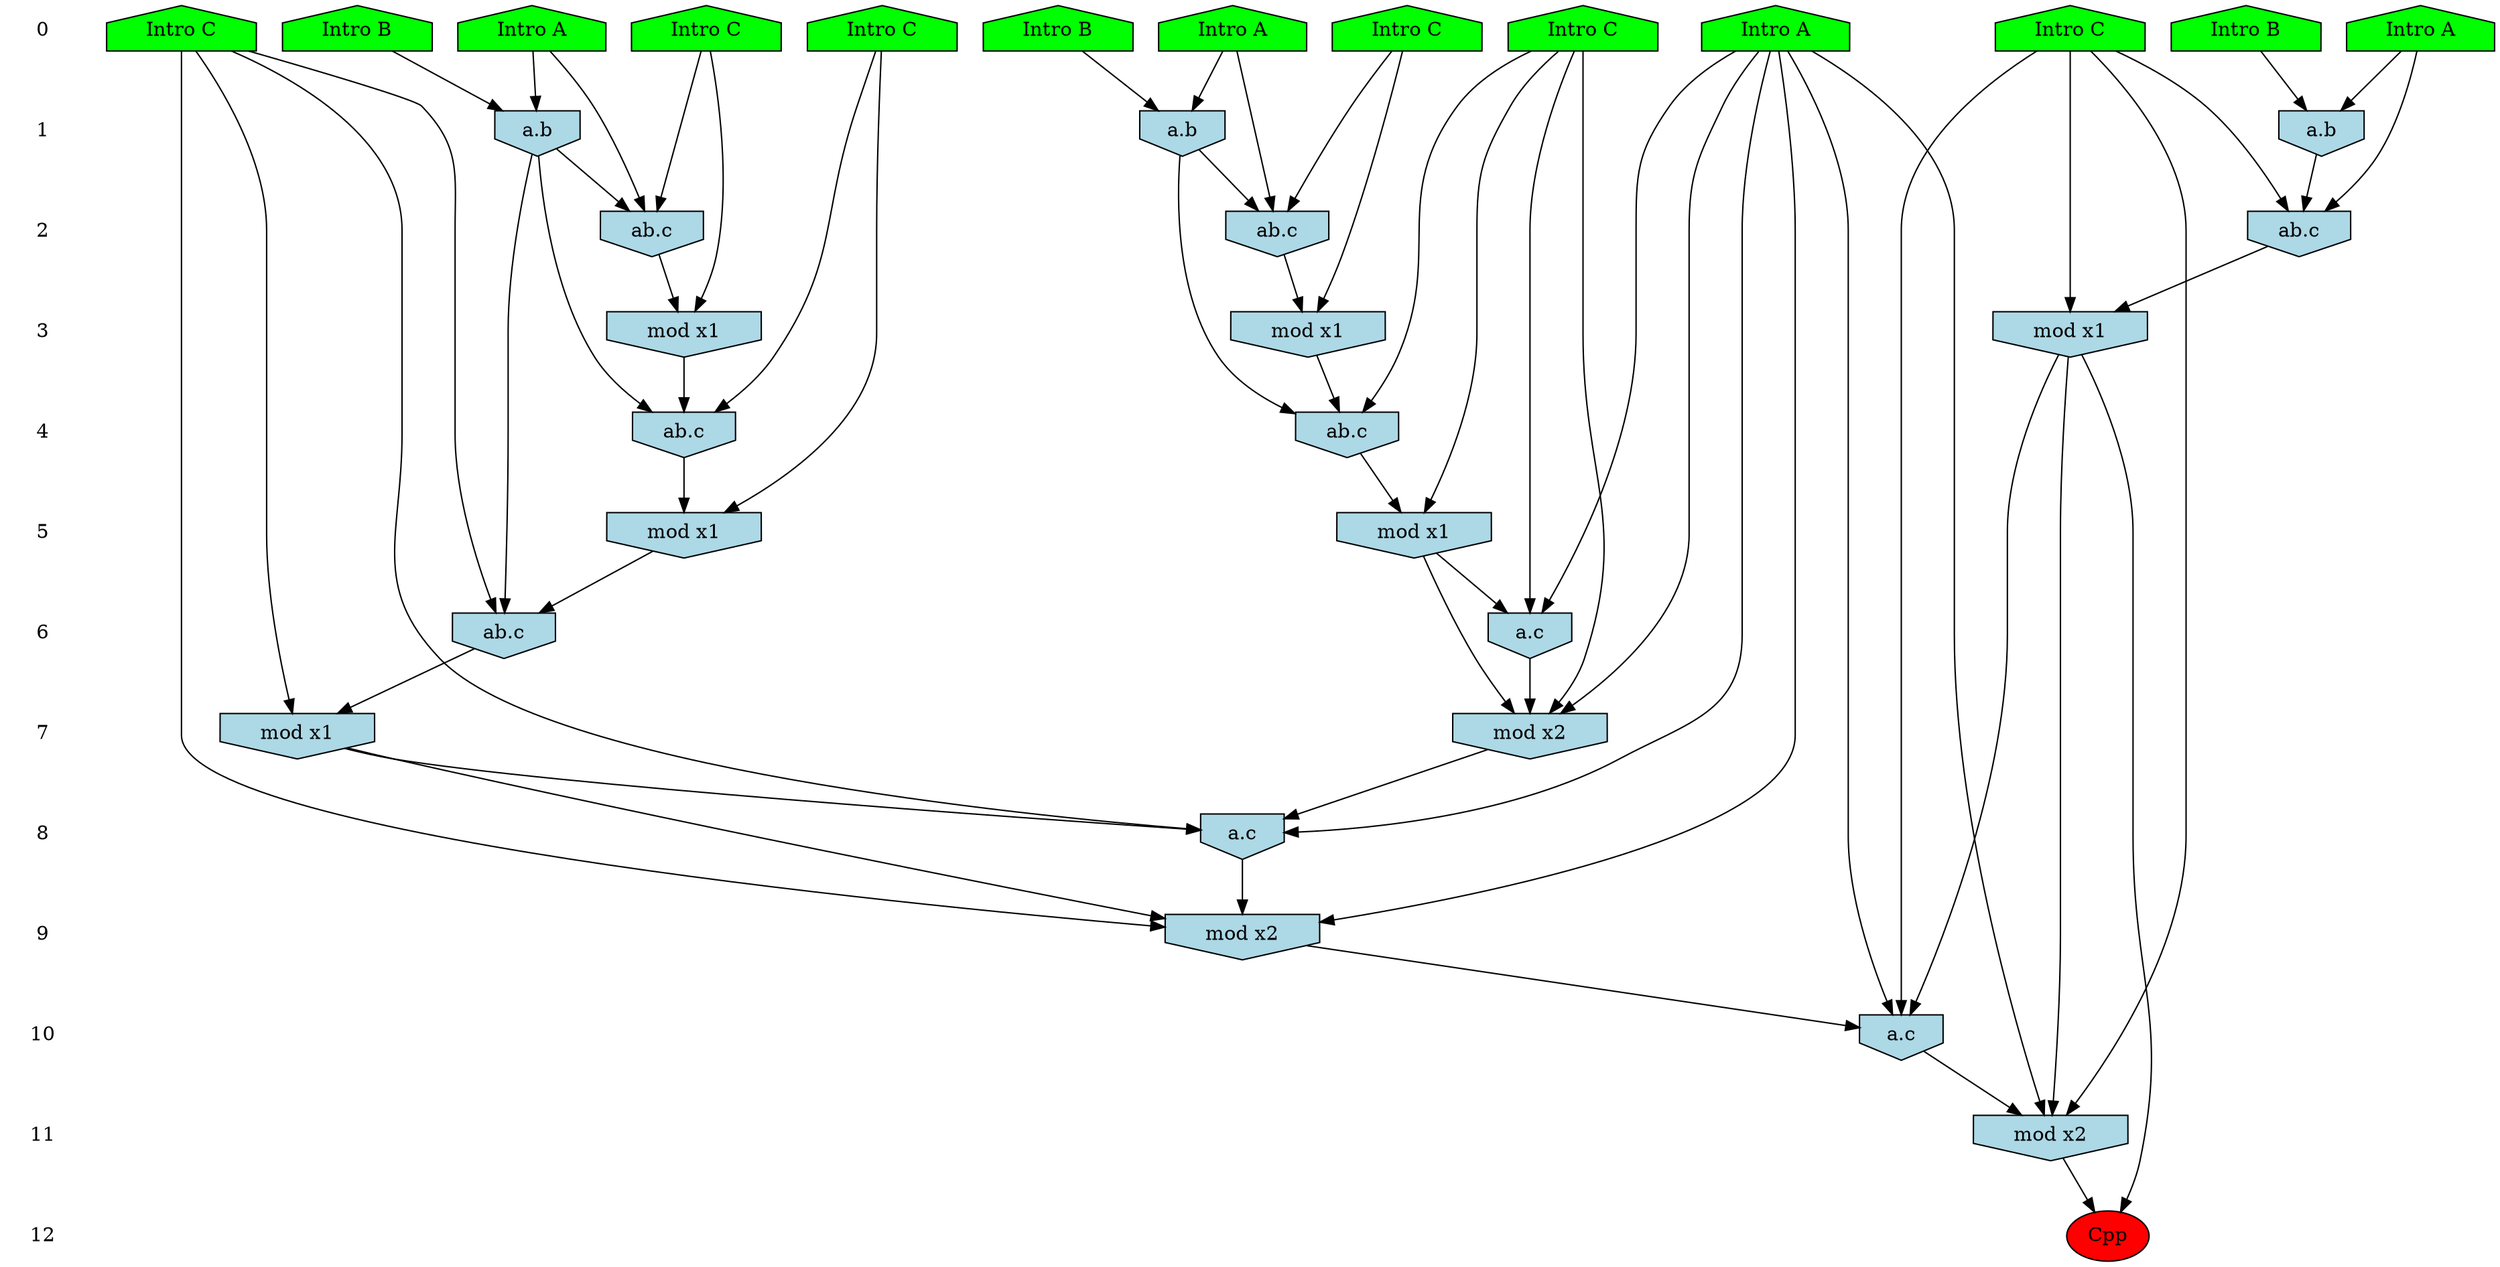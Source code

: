 /* Compression of 1 causal flows obtained in average at 1.896279E+01 t.u */
/* Compressed causal flows were: [3438] */
digraph G{
 ranksep=.5 ; 
{ rank = same ; "0" [shape=plaintext] ; node_1 [label ="Intro B", shape=house, style=filled, fillcolor=green] ;
node_2 [label ="Intro A", shape=house, style=filled, fillcolor=green] ;
node_3 [label ="Intro A", shape=house, style=filled, fillcolor=green] ;
node_4 [label ="Intro A", shape=house, style=filled, fillcolor=green] ;
node_5 [label ="Intro B", shape=house, style=filled, fillcolor=green] ;
node_6 [label ="Intro B", shape=house, style=filled, fillcolor=green] ;
node_7 [label ="Intro A", shape=house, style=filled, fillcolor=green] ;
node_8 [label ="Intro C", shape=house, style=filled, fillcolor=green] ;
node_9 [label ="Intro C", shape=house, style=filled, fillcolor=green] ;
node_10 [label ="Intro C", shape=house, style=filled, fillcolor=green] ;
node_11 [label ="Intro C", shape=house, style=filled, fillcolor=green] ;
node_12 [label ="Intro C", shape=house, style=filled, fillcolor=green] ;
node_13 [label ="Intro C", shape=house, style=filled, fillcolor=green] ;
}
{ rank = same ; "1" [shape=plaintext] ; node_14 [label="a.b", shape=invhouse, style=filled, fillcolor = lightblue] ;
node_17 [label="a.b", shape=invhouse, style=filled, fillcolor = lightblue] ;
node_22 [label="a.b", shape=invhouse, style=filled, fillcolor = lightblue] ;
}
{ rank = same ; "2" [shape=plaintext] ; node_15 [label="ab.c", shape=invhouse, style=filled, fillcolor = lightblue] ;
node_18 [label="ab.c", shape=invhouse, style=filled, fillcolor = lightblue] ;
node_24 [label="ab.c", shape=invhouse, style=filled, fillcolor = lightblue] ;
}
{ rank = same ; "3" [shape=plaintext] ; node_16 [label="mod x1", shape=invhouse, style=filled, fillcolor = lightblue] ;
node_20 [label="mod x1", shape=invhouse, style=filled, fillcolor = lightblue] ;
node_26 [label="mod x1", shape=invhouse, style=filled, fillcolor = lightblue] ;
}
{ rank = same ; "4" [shape=plaintext] ; node_19 [label="ab.c", shape=invhouse, style=filled, fillcolor = lightblue] ;
node_23 [label="ab.c", shape=invhouse, style=filled, fillcolor = lightblue] ;
}
{ rank = same ; "5" [shape=plaintext] ; node_21 [label="mod x1", shape=invhouse, style=filled, fillcolor = lightblue] ;
node_25 [label="mod x1", shape=invhouse, style=filled, fillcolor = lightblue] ;
}
{ rank = same ; "6" [shape=plaintext] ; node_27 [label="ab.c", shape=invhouse, style=filled, fillcolor = lightblue] ;
node_29 [label="a.c", shape=invhouse, style=filled, fillcolor = lightblue] ;
}
{ rank = same ; "7" [shape=plaintext] ; node_28 [label="mod x1", shape=invhouse, style=filled, fillcolor = lightblue] ;
node_30 [label="mod x2", shape=invhouse, style=filled, fillcolor = lightblue] ;
}
{ rank = same ; "8" [shape=plaintext] ; node_31 [label="a.c", shape=invhouse, style=filled, fillcolor = lightblue] ;
}
{ rank = same ; "9" [shape=plaintext] ; node_32 [label="mod x2", shape=invhouse, style=filled, fillcolor = lightblue] ;
}
{ rank = same ; "10" [shape=plaintext] ; node_33 [label="a.c", shape=invhouse, style=filled, fillcolor = lightblue] ;
}
{ rank = same ; "11" [shape=plaintext] ; node_34 [label="mod x2", shape=invhouse, style=filled, fillcolor = lightblue] ;
}
{ rank = same ; "12" [shape=plaintext] ; node_35 [label ="Cpp", style=filled, fillcolor=red] ;
}
"0" -> "1" [style="invis"]; 
"1" -> "2" [style="invis"]; 
"2" -> "3" [style="invis"]; 
"3" -> "4" [style="invis"]; 
"4" -> "5" [style="invis"]; 
"5" -> "6" [style="invis"]; 
"6" -> "7" [style="invis"]; 
"7" -> "8" [style="invis"]; 
"8" -> "9" [style="invis"]; 
"9" -> "10" [style="invis"]; 
"10" -> "11" [style="invis"]; 
"11" -> "12" [style="invis"]; 
node_5 -> node_14
node_7 -> node_14
node_7 -> node_15
node_12 -> node_15
node_14 -> node_15
node_12 -> node_16
node_15 -> node_16
node_1 -> node_17
node_4 -> node_17
node_4 -> node_18
node_9 -> node_18
node_17 -> node_18
node_11 -> node_19
node_14 -> node_19
node_16 -> node_19
node_9 -> node_20
node_18 -> node_20
node_11 -> node_21
node_19 -> node_21
node_2 -> node_22
node_6 -> node_22
node_13 -> node_23
node_17 -> node_23
node_20 -> node_23
node_2 -> node_24
node_10 -> node_24
node_22 -> node_24
node_13 -> node_25
node_23 -> node_25
node_10 -> node_26
node_24 -> node_26
node_8 -> node_27
node_17 -> node_27
node_25 -> node_27
node_8 -> node_28
node_27 -> node_28
node_3 -> node_29
node_11 -> node_29
node_21 -> node_29
node_3 -> node_30
node_11 -> node_30
node_21 -> node_30
node_29 -> node_30
node_3 -> node_31
node_8 -> node_31
node_28 -> node_31
node_30 -> node_31
node_3 -> node_32
node_8 -> node_32
node_28 -> node_32
node_31 -> node_32
node_3 -> node_33
node_10 -> node_33
node_26 -> node_33
node_32 -> node_33
node_3 -> node_34
node_10 -> node_34
node_26 -> node_34
node_33 -> node_34
node_26 -> node_35
node_34 -> node_35
}
/*
 Dot generation time: 0.000155
*/